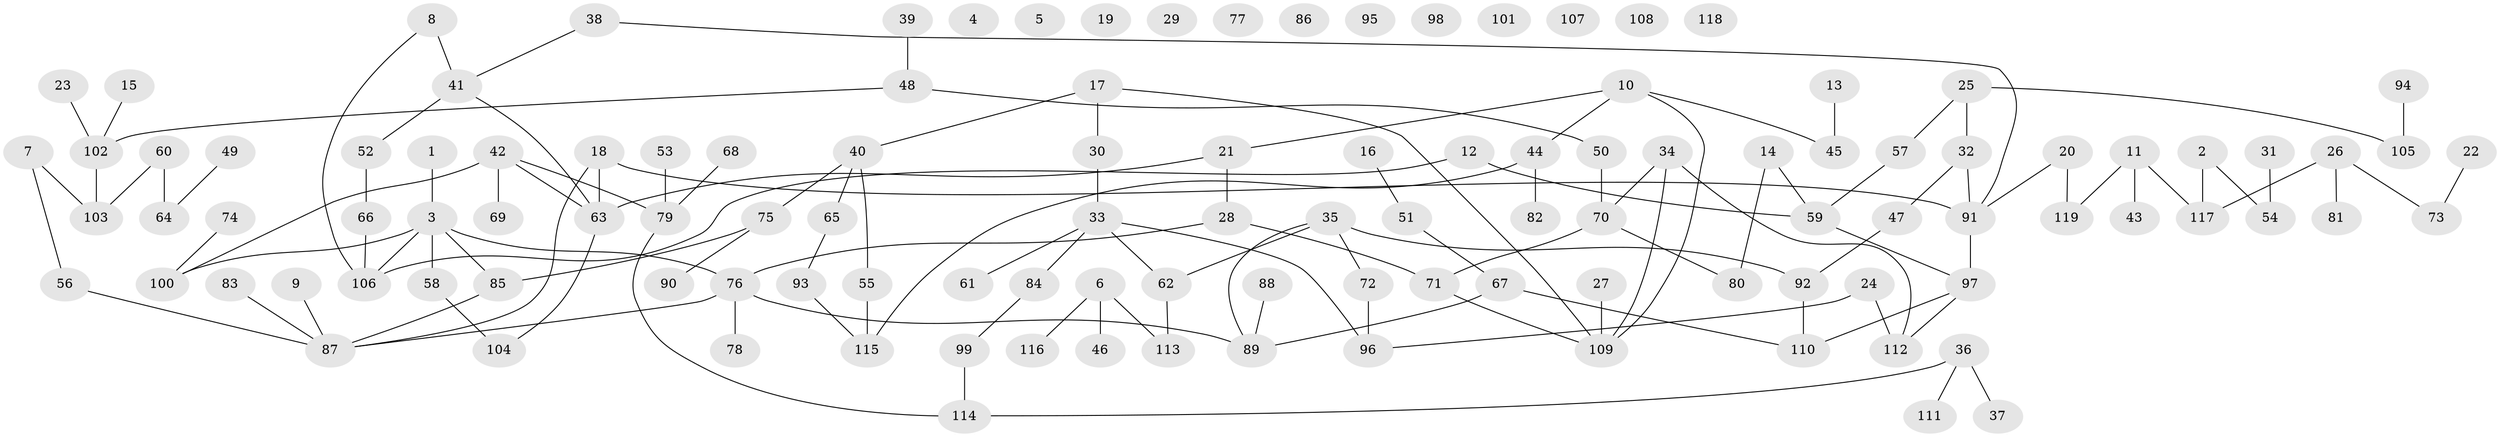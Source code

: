 // Generated by graph-tools (version 1.1) at 2025/33/03/09/25 02:33:36]
// undirected, 119 vertices, 130 edges
graph export_dot {
graph [start="1"]
  node [color=gray90,style=filled];
  1;
  2;
  3;
  4;
  5;
  6;
  7;
  8;
  9;
  10;
  11;
  12;
  13;
  14;
  15;
  16;
  17;
  18;
  19;
  20;
  21;
  22;
  23;
  24;
  25;
  26;
  27;
  28;
  29;
  30;
  31;
  32;
  33;
  34;
  35;
  36;
  37;
  38;
  39;
  40;
  41;
  42;
  43;
  44;
  45;
  46;
  47;
  48;
  49;
  50;
  51;
  52;
  53;
  54;
  55;
  56;
  57;
  58;
  59;
  60;
  61;
  62;
  63;
  64;
  65;
  66;
  67;
  68;
  69;
  70;
  71;
  72;
  73;
  74;
  75;
  76;
  77;
  78;
  79;
  80;
  81;
  82;
  83;
  84;
  85;
  86;
  87;
  88;
  89;
  90;
  91;
  92;
  93;
  94;
  95;
  96;
  97;
  98;
  99;
  100;
  101;
  102;
  103;
  104;
  105;
  106;
  107;
  108;
  109;
  110;
  111;
  112;
  113;
  114;
  115;
  116;
  117;
  118;
  119;
  1 -- 3;
  2 -- 54;
  2 -- 117;
  3 -- 58;
  3 -- 76;
  3 -- 85;
  3 -- 100;
  3 -- 106;
  6 -- 46;
  6 -- 113;
  6 -- 116;
  7 -- 56;
  7 -- 103;
  8 -- 41;
  8 -- 106;
  9 -- 87;
  10 -- 21;
  10 -- 44;
  10 -- 45;
  10 -- 109;
  11 -- 43;
  11 -- 117;
  11 -- 119;
  12 -- 59;
  12 -- 106;
  13 -- 45;
  14 -- 59;
  14 -- 80;
  15 -- 102;
  16 -- 51;
  17 -- 30;
  17 -- 40;
  17 -- 109;
  18 -- 63;
  18 -- 87;
  18 -- 91;
  20 -- 91;
  20 -- 119;
  21 -- 28;
  21 -- 63;
  22 -- 73;
  23 -- 102;
  24 -- 96;
  24 -- 112;
  25 -- 32;
  25 -- 57;
  25 -- 105;
  26 -- 73;
  26 -- 81;
  26 -- 117;
  27 -- 109;
  28 -- 71;
  28 -- 76;
  30 -- 33;
  31 -- 54;
  32 -- 47;
  32 -- 91;
  33 -- 61;
  33 -- 62;
  33 -- 84;
  33 -- 96;
  34 -- 70;
  34 -- 109;
  34 -- 112;
  35 -- 62;
  35 -- 72;
  35 -- 89;
  35 -- 92;
  36 -- 37;
  36 -- 111;
  36 -- 114;
  38 -- 41;
  38 -- 91;
  39 -- 48;
  40 -- 55;
  40 -- 65;
  40 -- 75;
  41 -- 52;
  41 -- 63;
  42 -- 63;
  42 -- 69;
  42 -- 79;
  42 -- 100;
  44 -- 82;
  44 -- 115;
  47 -- 92;
  48 -- 50;
  48 -- 102;
  49 -- 64;
  50 -- 70;
  51 -- 67;
  52 -- 66;
  53 -- 79;
  55 -- 115;
  56 -- 87;
  57 -- 59;
  58 -- 104;
  59 -- 97;
  60 -- 64;
  60 -- 103;
  62 -- 113;
  63 -- 104;
  65 -- 93;
  66 -- 106;
  67 -- 89;
  67 -- 110;
  68 -- 79;
  70 -- 71;
  70 -- 80;
  71 -- 109;
  72 -- 96;
  74 -- 100;
  75 -- 85;
  75 -- 90;
  76 -- 78;
  76 -- 87;
  76 -- 89;
  79 -- 114;
  83 -- 87;
  84 -- 99;
  85 -- 87;
  88 -- 89;
  91 -- 97;
  92 -- 110;
  93 -- 115;
  94 -- 105;
  97 -- 110;
  97 -- 112;
  99 -- 114;
  102 -- 103;
}
